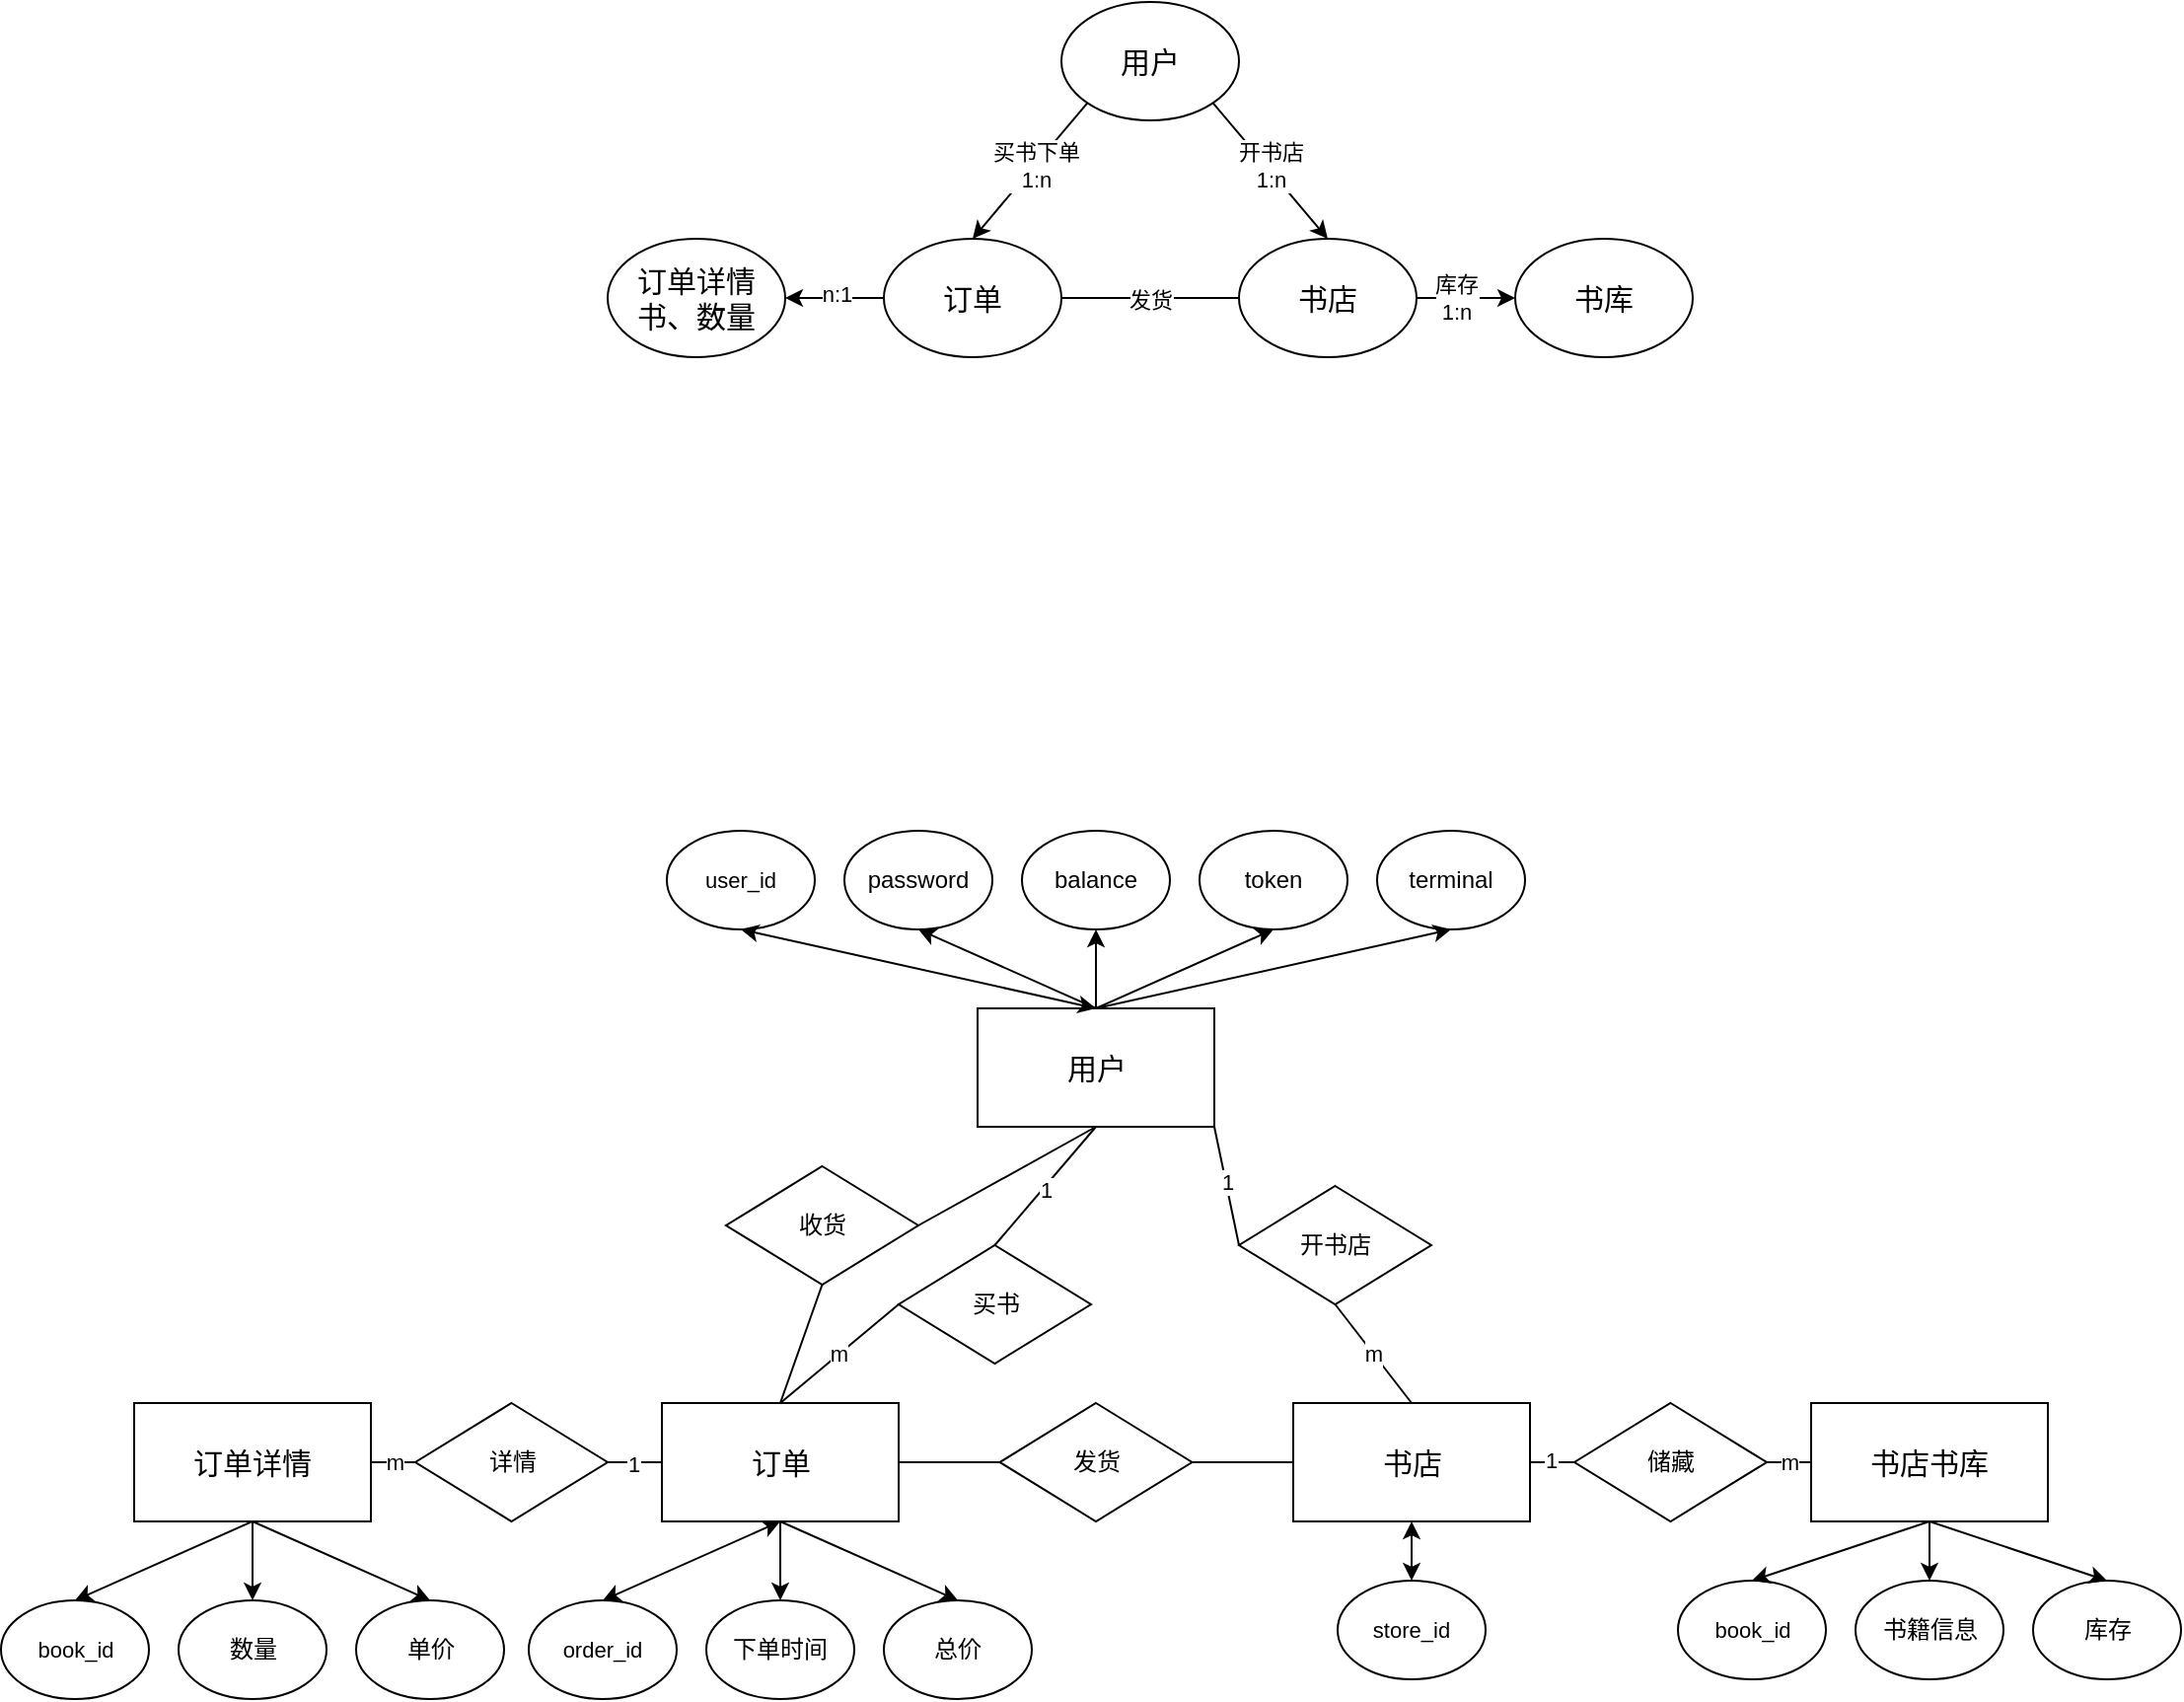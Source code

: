 <mxfile version="21.0.6" type="device"><diagram name="第 1 页" id="1q2_52crhX36XQ50tckg"><mxGraphModel dx="2020" dy="686" grid="1" gridSize="10" guides="1" tooltips="1" connect="1" arrows="1" fold="1" page="1" pageScale="1" pageWidth="827" pageHeight="1169" math="0" shadow="0"><root><mxCell id="0"/><mxCell id="1" parent="0"/><mxCell id="-eVfaC-5DzN2RckEZ44f-1" value="&lt;font style=&quot;font-size: 15px;&quot;&gt;用户&lt;/font&gt;" style="ellipse;whiteSpace=wrap;html=1;" vertex="1" parent="1"><mxGeometry x="320" y="170" width="90" height="60" as="geometry"/></mxCell><mxCell id="-eVfaC-5DzN2RckEZ44f-3" value="&lt;font style=&quot;font-size: 15px;&quot;&gt;书店&lt;/font&gt;" style="ellipse;whiteSpace=wrap;html=1;" vertex="1" parent="1"><mxGeometry x="410" y="290" width="90" height="60" as="geometry"/></mxCell><mxCell id="-eVfaC-5DzN2RckEZ44f-4" value="&lt;font style=&quot;font-size: 15px;&quot;&gt;订单&lt;/font&gt;" style="ellipse;whiteSpace=wrap;html=1;" vertex="1" parent="1"><mxGeometry x="230" y="290" width="90" height="60" as="geometry"/></mxCell><mxCell id="-eVfaC-5DzN2RckEZ44f-5" value="" style="endArrow=classic;html=1;rounded=0;exitX=1;exitY=1;exitDx=0;exitDy=0;entryX=0.5;entryY=0;entryDx=0;entryDy=0;" edge="1" parent="1" source="-eVfaC-5DzN2RckEZ44f-1" target="-eVfaC-5DzN2RckEZ44f-3"><mxGeometry width="50" height="50" relative="1" as="geometry"><mxPoint x="370" y="290" as="sourcePoint"/><mxPoint x="420" y="240" as="targetPoint"/></mxGeometry></mxCell><mxCell id="-eVfaC-5DzN2RckEZ44f-6" value="开书店&lt;br&gt;1:n" style="edgeLabel;html=1;align=center;verticalAlign=middle;resizable=0;points=[];" vertex="1" connectable="0" parent="-eVfaC-5DzN2RckEZ44f-5"><mxGeometry x="-0.056" y="2" relative="1" as="geometry"><mxPoint as="offset"/></mxGeometry></mxCell><mxCell id="-eVfaC-5DzN2RckEZ44f-7" value="" style="endArrow=classic;html=1;rounded=0;exitX=0;exitY=1;exitDx=0;exitDy=0;entryX=0.5;entryY=0;entryDx=0;entryDy=0;" edge="1" parent="1" source="-eVfaC-5DzN2RckEZ44f-1" target="-eVfaC-5DzN2RckEZ44f-4"><mxGeometry width="50" height="50" relative="1" as="geometry"><mxPoint x="370" y="290" as="sourcePoint"/><mxPoint x="420" y="240" as="targetPoint"/></mxGeometry></mxCell><mxCell id="-eVfaC-5DzN2RckEZ44f-8" value="买书下单&lt;br&gt;1:n" style="edgeLabel;html=1;align=center;verticalAlign=middle;resizable=0;points=[];" vertex="1" connectable="0" parent="-eVfaC-5DzN2RckEZ44f-7"><mxGeometry x="-0.082" relative="1" as="geometry"><mxPoint as="offset"/></mxGeometry></mxCell><mxCell id="-eVfaC-5DzN2RckEZ44f-10" value="&lt;font style=&quot;font-size: 15px;&quot;&gt;书库&lt;br&gt;&lt;/font&gt;" style="ellipse;whiteSpace=wrap;html=1;" vertex="1" parent="1"><mxGeometry x="550" y="290" width="90" height="60" as="geometry"/></mxCell><mxCell id="-eVfaC-5DzN2RckEZ44f-11" value="" style="endArrow=classic;html=1;rounded=0;exitX=1;exitY=0.5;exitDx=0;exitDy=0;entryX=0;entryY=0.5;entryDx=0;entryDy=0;" edge="1" parent="1" source="-eVfaC-5DzN2RckEZ44f-3" target="-eVfaC-5DzN2RckEZ44f-10"><mxGeometry width="50" height="50" relative="1" as="geometry"><mxPoint x="350" y="340" as="sourcePoint"/><mxPoint x="530" y="300" as="targetPoint"/></mxGeometry></mxCell><mxCell id="-eVfaC-5DzN2RckEZ44f-12" value="库存&lt;br&gt;1:n" style="edgeLabel;html=1;align=center;verticalAlign=middle;resizable=0;points=[];" vertex="1" connectable="0" parent="-eVfaC-5DzN2RckEZ44f-11"><mxGeometry x="0.068" relative="1" as="geometry"><mxPoint x="-7" as="offset"/></mxGeometry></mxCell><mxCell id="-eVfaC-5DzN2RckEZ44f-15" value="&lt;font style=&quot;font-size: 15px;&quot;&gt;订单详情&lt;br&gt;书、数量&lt;br&gt;&lt;/font&gt;" style="ellipse;whiteSpace=wrap;html=1;" vertex="1" parent="1"><mxGeometry x="90" y="290" width="90" height="60" as="geometry"/></mxCell><mxCell id="-eVfaC-5DzN2RckEZ44f-16" value="" style="endArrow=classic;html=1;rounded=0;exitX=0;exitY=0.5;exitDx=0;exitDy=0;entryX=1;entryY=0.5;entryDx=0;entryDy=0;" edge="1" parent="1" source="-eVfaC-5DzN2RckEZ44f-4" target="-eVfaC-5DzN2RckEZ44f-15"><mxGeometry width="50" height="50" relative="1" as="geometry"><mxPoint x="340" y="300" as="sourcePoint"/><mxPoint x="390" y="250" as="targetPoint"/></mxGeometry></mxCell><mxCell id="-eVfaC-5DzN2RckEZ44f-17" value="n:1" style="edgeLabel;html=1;align=center;verticalAlign=middle;resizable=0;points=[];" vertex="1" connectable="0" parent="-eVfaC-5DzN2RckEZ44f-16"><mxGeometry x="-0.038" y="-2" relative="1" as="geometry"><mxPoint as="offset"/></mxGeometry></mxCell><mxCell id="-eVfaC-5DzN2RckEZ44f-20" value="" style="endArrow=none;html=1;rounded=0;exitX=1;exitY=0.5;exitDx=0;exitDy=0;entryX=0;entryY=0.5;entryDx=0;entryDy=0;" edge="1" parent="1" source="-eVfaC-5DzN2RckEZ44f-4" target="-eVfaC-5DzN2RckEZ44f-3"><mxGeometry width="50" height="50" relative="1" as="geometry"><mxPoint x="340" y="300" as="sourcePoint"/><mxPoint x="390" y="250" as="targetPoint"/></mxGeometry></mxCell><mxCell id="-eVfaC-5DzN2RckEZ44f-22" value="发货" style="edgeLabel;html=1;align=center;verticalAlign=middle;resizable=0;points=[];" vertex="1" connectable="0" parent="-eVfaC-5DzN2RckEZ44f-20"><mxGeometry x="0.005" y="-1" relative="1" as="geometry"><mxPoint as="offset"/></mxGeometry></mxCell><mxCell id="-eVfaC-5DzN2RckEZ44f-23" value="&lt;font style=&quot;font-size: 15px;&quot;&gt;用户&lt;/font&gt;" style="rounded=0;whiteSpace=wrap;html=1;" vertex="1" parent="1"><mxGeometry x="277.5" y="680" width="120" height="60" as="geometry"/></mxCell><mxCell id="-eVfaC-5DzN2RckEZ44f-24" value="&lt;font style=&quot;font-size: 15px;&quot;&gt;订单&lt;/font&gt;" style="rounded=0;whiteSpace=wrap;html=1;" vertex="1" parent="1"><mxGeometry x="117.5" y="880" width="120" height="60" as="geometry"/></mxCell><mxCell id="-eVfaC-5DzN2RckEZ44f-25" value="&lt;font style=&quot;font-size: 15px;&quot;&gt;书店&lt;/font&gt;" style="rounded=0;whiteSpace=wrap;html=1;" vertex="1" parent="1"><mxGeometry x="437.5" y="880" width="120" height="60" as="geometry"/></mxCell><mxCell id="-eVfaC-5DzN2RckEZ44f-26" value="&lt;font style=&quot;font-size: 11px;&quot;&gt;user_id&lt;/font&gt;" style="ellipse;whiteSpace=wrap;html=1;" vertex="1" parent="1"><mxGeometry x="120" y="590" width="75" height="50" as="geometry"/></mxCell><mxCell id="-eVfaC-5DzN2RckEZ44f-27" value="password" style="ellipse;whiteSpace=wrap;html=1;" vertex="1" parent="1"><mxGeometry x="210" y="590" width="75" height="50" as="geometry"/></mxCell><mxCell id="-eVfaC-5DzN2RckEZ44f-28" value="balance" style="ellipse;whiteSpace=wrap;html=1;" vertex="1" parent="1"><mxGeometry x="300" y="590" width="75" height="50" as="geometry"/></mxCell><mxCell id="-eVfaC-5DzN2RckEZ44f-30" value="token" style="ellipse;whiteSpace=wrap;html=1;" vertex="1" parent="1"><mxGeometry x="390" y="590" width="75" height="50" as="geometry"/></mxCell><mxCell id="-eVfaC-5DzN2RckEZ44f-31" value="terminal" style="ellipse;whiteSpace=wrap;html=1;" vertex="1" parent="1"><mxGeometry x="480" y="590" width="75" height="50" as="geometry"/></mxCell><mxCell id="-eVfaC-5DzN2RckEZ44f-32" value="" style="endArrow=classic;startArrow=classic;html=1;rounded=0;exitX=0.5;exitY=1;exitDx=0;exitDy=0;entryX=0.5;entryY=0;entryDx=0;entryDy=0;" edge="1" parent="1" source="-eVfaC-5DzN2RckEZ44f-26" target="-eVfaC-5DzN2RckEZ44f-23"><mxGeometry width="50" height="50" relative="1" as="geometry"><mxPoint x="297.5" y="700" as="sourcePoint"/><mxPoint x="277.5" y="680" as="targetPoint"/></mxGeometry></mxCell><mxCell id="-eVfaC-5DzN2RckEZ44f-33" value="" style="endArrow=classic;html=1;rounded=0;exitX=0.5;exitY=0;exitDx=0;exitDy=0;entryX=0.5;entryY=1;entryDx=0;entryDy=0;" edge="1" parent="1" source="-eVfaC-5DzN2RckEZ44f-23" target="-eVfaC-5DzN2RckEZ44f-27"><mxGeometry width="50" height="50" relative="1" as="geometry"><mxPoint x="297.5" y="700" as="sourcePoint"/><mxPoint x="347.5" y="650" as="targetPoint"/></mxGeometry></mxCell><mxCell id="-eVfaC-5DzN2RckEZ44f-34" value="" style="endArrow=classic;html=1;rounded=0;exitX=0.5;exitY=0;exitDx=0;exitDy=0;entryX=0.5;entryY=1;entryDx=0;entryDy=0;" edge="1" parent="1" source="-eVfaC-5DzN2RckEZ44f-23" target="-eVfaC-5DzN2RckEZ44f-28"><mxGeometry width="50" height="50" relative="1" as="geometry"><mxPoint x="297.5" y="700" as="sourcePoint"/><mxPoint x="347.5" y="650" as="targetPoint"/></mxGeometry></mxCell><mxCell id="-eVfaC-5DzN2RckEZ44f-35" value="" style="endArrow=classic;html=1;rounded=0;exitX=0.5;exitY=0;exitDx=0;exitDy=0;entryX=0.5;entryY=1;entryDx=0;entryDy=0;" edge="1" parent="1" source="-eVfaC-5DzN2RckEZ44f-23" target="-eVfaC-5DzN2RckEZ44f-30"><mxGeometry width="50" height="50" relative="1" as="geometry"><mxPoint x="297.5" y="700" as="sourcePoint"/><mxPoint x="347.5" y="650" as="targetPoint"/></mxGeometry></mxCell><mxCell id="-eVfaC-5DzN2RckEZ44f-36" value="" style="endArrow=classic;html=1;rounded=0;entryX=0.5;entryY=1;entryDx=0;entryDy=0;" edge="1" parent="1" target="-eVfaC-5DzN2RckEZ44f-31"><mxGeometry width="50" height="50" relative="1" as="geometry"><mxPoint x="337.5" y="680" as="sourcePoint"/><mxPoint x="347.5" y="650" as="targetPoint"/></mxGeometry></mxCell><mxCell id="-eVfaC-5DzN2RckEZ44f-37" value="买书" style="rhombus;whiteSpace=wrap;html=1;" vertex="1" parent="1"><mxGeometry x="237.5" y="800" width="97.5" height="60" as="geometry"/></mxCell><mxCell id="-eVfaC-5DzN2RckEZ44f-38" value="" style="endArrow=none;html=1;rounded=0;exitX=0.5;exitY=0;exitDx=0;exitDy=0;entryX=0.5;entryY=1;entryDx=0;entryDy=0;" edge="1" parent="1" source="-eVfaC-5DzN2RckEZ44f-37" target="-eVfaC-5DzN2RckEZ44f-23"><mxGeometry width="50" height="50" relative="1" as="geometry"><mxPoint x="297.5" y="770" as="sourcePoint"/><mxPoint x="347.5" y="720" as="targetPoint"/></mxGeometry></mxCell><mxCell id="-eVfaC-5DzN2RckEZ44f-40" value="1" style="edgeLabel;html=1;align=center;verticalAlign=middle;resizable=0;points=[];" vertex="1" connectable="0" parent="-eVfaC-5DzN2RckEZ44f-38"><mxGeometry x="-0.035" y="-1" relative="1" as="geometry"><mxPoint as="offset"/></mxGeometry></mxCell><mxCell id="-eVfaC-5DzN2RckEZ44f-39" value="" style="endArrow=none;html=1;rounded=0;entryX=0;entryY=0.5;entryDx=0;entryDy=0;exitX=0.5;exitY=0;exitDx=0;exitDy=0;" edge="1" parent="1" source="-eVfaC-5DzN2RckEZ44f-24" target="-eVfaC-5DzN2RckEZ44f-37"><mxGeometry width="50" height="50" relative="1" as="geometry"><mxPoint x="297.5" y="770" as="sourcePoint"/><mxPoint x="347.5" y="720" as="targetPoint"/></mxGeometry></mxCell><mxCell id="-eVfaC-5DzN2RckEZ44f-41" value="m" style="edgeLabel;html=1;align=center;verticalAlign=middle;resizable=0;points=[];" vertex="1" connectable="0" parent="-eVfaC-5DzN2RckEZ44f-39"><mxGeometry x="-0.009" y="1" relative="1" as="geometry"><mxPoint as="offset"/></mxGeometry></mxCell><mxCell id="-eVfaC-5DzN2RckEZ44f-43" value="&lt;font style=&quot;font-size: 11px;&quot;&gt;order_id&lt;/font&gt;" style="ellipse;whiteSpace=wrap;html=1;" vertex="1" parent="1"><mxGeometry x="50" y="980" width="75" height="50" as="geometry"/></mxCell><mxCell id="-eVfaC-5DzN2RckEZ44f-44" value="下单时间" style="ellipse;whiteSpace=wrap;html=1;" vertex="1" parent="1"><mxGeometry x="140" y="980" width="75" height="50" as="geometry"/></mxCell><mxCell id="-eVfaC-5DzN2RckEZ44f-45" value="总价" style="ellipse;whiteSpace=wrap;html=1;" vertex="1" parent="1"><mxGeometry x="230" y="980" width="75" height="50" as="geometry"/></mxCell><mxCell id="-eVfaC-5DzN2RckEZ44f-48" value="" style="endArrow=classic;html=1;rounded=0;exitX=0.5;exitY=1;exitDx=0;exitDy=0;entryX=0.5;entryY=0;entryDx=0;entryDy=0;" edge="1" parent="1" source="-eVfaC-5DzN2RckEZ44f-24" target="-eVfaC-5DzN2RckEZ44f-44"><mxGeometry width="50" height="50" relative="1" as="geometry"><mxPoint x="287.5" y="950" as="sourcePoint"/><mxPoint x="337.5" y="900" as="targetPoint"/></mxGeometry></mxCell><mxCell id="-eVfaC-5DzN2RckEZ44f-49" value="" style="endArrow=classic;startArrow=classic;html=1;rounded=0;exitX=0.5;exitY=0;exitDx=0;exitDy=0;entryX=0.5;entryY=1;entryDx=0;entryDy=0;" edge="1" parent="1" source="-eVfaC-5DzN2RckEZ44f-43" target="-eVfaC-5DzN2RckEZ44f-24"><mxGeometry width="50" height="50" relative="1" as="geometry"><mxPoint x="287.5" y="950" as="sourcePoint"/><mxPoint x="337.5" y="900" as="targetPoint"/></mxGeometry></mxCell><mxCell id="-eVfaC-5DzN2RckEZ44f-50" value="" style="endArrow=classic;html=1;rounded=0;entryX=0.5;entryY=0;entryDx=0;entryDy=0;" edge="1" parent="1" target="-eVfaC-5DzN2RckEZ44f-45"><mxGeometry width="50" height="50" relative="1" as="geometry"><mxPoint x="177.5" y="940" as="sourcePoint"/><mxPoint x="337.5" y="900" as="targetPoint"/></mxGeometry></mxCell><mxCell id="-eVfaC-5DzN2RckEZ44f-51" value="开书店" style="rhombus;whiteSpace=wrap;html=1;" vertex="1" parent="1"><mxGeometry x="410" y="770" width="97.5" height="60" as="geometry"/></mxCell><mxCell id="-eVfaC-5DzN2RckEZ44f-52" value="" style="endArrow=none;html=1;rounded=0;entryX=1;entryY=1;entryDx=0;entryDy=0;exitX=0;exitY=0.5;exitDx=0;exitDy=0;" edge="1" parent="1" source="-eVfaC-5DzN2RckEZ44f-51" target="-eVfaC-5DzN2RckEZ44f-23"><mxGeometry width="50" height="50" relative="1" as="geometry"><mxPoint x="287.5" y="900" as="sourcePoint"/><mxPoint x="337.5" y="850" as="targetPoint"/></mxGeometry></mxCell><mxCell id="-eVfaC-5DzN2RckEZ44f-54" value="1" style="edgeLabel;html=1;align=center;verticalAlign=middle;resizable=0;points=[];" vertex="1" connectable="0" parent="-eVfaC-5DzN2RckEZ44f-52"><mxGeometry x="0.071" relative="1" as="geometry"><mxPoint as="offset"/></mxGeometry></mxCell><mxCell id="-eVfaC-5DzN2RckEZ44f-55" value="m" style="endArrow=none;html=1;rounded=0;entryX=0.5;entryY=1;entryDx=0;entryDy=0;exitX=0.5;exitY=0;exitDx=0;exitDy=0;" edge="1" parent="1" source="-eVfaC-5DzN2RckEZ44f-25" target="-eVfaC-5DzN2RckEZ44f-51"><mxGeometry width="50" height="50" relative="1" as="geometry"><mxPoint x="287.5" y="900" as="sourcePoint"/><mxPoint x="337.5" y="850" as="targetPoint"/></mxGeometry></mxCell><mxCell id="-eVfaC-5DzN2RckEZ44f-56" value="&lt;font style=&quot;font-size: 11px;&quot;&gt;store_id&lt;/font&gt;" style="ellipse;whiteSpace=wrap;html=1;" vertex="1" parent="1"><mxGeometry x="460" y="970" width="75" height="50" as="geometry"/></mxCell><mxCell id="-eVfaC-5DzN2RckEZ44f-59" value="" style="endArrow=classic;startArrow=classic;html=1;rounded=0;entryX=0.5;entryY=1;entryDx=0;entryDy=0;exitX=0.5;exitY=0;exitDx=0;exitDy=0;" edge="1" parent="1" source="-eVfaC-5DzN2RckEZ44f-56" target="-eVfaC-5DzN2RckEZ44f-25"><mxGeometry width="50" height="50" relative="1" as="geometry"><mxPoint x="327.5" y="920" as="sourcePoint"/><mxPoint x="377.5" y="870" as="targetPoint"/></mxGeometry></mxCell><mxCell id="-eVfaC-5DzN2RckEZ44f-60" value="&lt;font style=&quot;font-size: 15px;&quot;&gt;书店书库&lt;/font&gt;" style="rounded=0;whiteSpace=wrap;html=1;" vertex="1" parent="1"><mxGeometry x="700" y="880" width="120" height="60" as="geometry"/></mxCell><mxCell id="-eVfaC-5DzN2RckEZ44f-61" value="储藏" style="rhombus;whiteSpace=wrap;html=1;" vertex="1" parent="1"><mxGeometry x="580" y="880" width="97.5" height="60" as="geometry"/></mxCell><mxCell id="-eVfaC-5DzN2RckEZ44f-62" value="" style="endArrow=none;html=1;rounded=0;exitX=1;exitY=0.5;exitDx=0;exitDy=0;entryX=0;entryY=0.5;entryDx=0;entryDy=0;" edge="1" parent="1" source="-eVfaC-5DzN2RckEZ44f-25" target="-eVfaC-5DzN2RckEZ44f-61"><mxGeometry width="50" height="50" relative="1" as="geometry"><mxPoint x="520" y="890" as="sourcePoint"/><mxPoint x="570" y="840" as="targetPoint"/></mxGeometry></mxCell><mxCell id="-eVfaC-5DzN2RckEZ44f-64" value="1" style="edgeLabel;html=1;align=center;verticalAlign=middle;resizable=0;points=[];" vertex="1" connectable="0" parent="-eVfaC-5DzN2RckEZ44f-62"><mxGeometry x="-0.084" y="1" relative="1" as="geometry"><mxPoint as="offset"/></mxGeometry></mxCell><mxCell id="-eVfaC-5DzN2RckEZ44f-63" value="m" style="endArrow=none;html=1;rounded=0;exitX=1;exitY=0.5;exitDx=0;exitDy=0;entryX=0;entryY=0.5;entryDx=0;entryDy=0;" edge="1" parent="1" source="-eVfaC-5DzN2RckEZ44f-61" target="-eVfaC-5DzN2RckEZ44f-60"><mxGeometry width="50" height="50" relative="1" as="geometry"><mxPoint x="520" y="920" as="sourcePoint"/><mxPoint x="570" y="870" as="targetPoint"/></mxGeometry></mxCell><mxCell id="-eVfaC-5DzN2RckEZ44f-65" value="&lt;font style=&quot;font-size: 11px;&quot;&gt;book_id&lt;/font&gt;" style="ellipse;whiteSpace=wrap;html=1;" vertex="1" parent="1"><mxGeometry x="632.5" y="970" width="75" height="50" as="geometry"/></mxCell><mxCell id="-eVfaC-5DzN2RckEZ44f-66" value="书籍信息" style="ellipse;whiteSpace=wrap;html=1;" vertex="1" parent="1"><mxGeometry x="722.5" y="970" width="75" height="50" as="geometry"/></mxCell><mxCell id="-eVfaC-5DzN2RckEZ44f-67" value="库存" style="ellipse;whiteSpace=wrap;html=1;" vertex="1" parent="1"><mxGeometry x="812.5" y="970" width="75" height="50" as="geometry"/></mxCell><mxCell id="-eVfaC-5DzN2RckEZ44f-69" value="" style="endArrow=classic;html=1;rounded=0;exitX=0.5;exitY=1;exitDx=0;exitDy=0;entryX=0.5;entryY=0;entryDx=0;entryDy=0;" edge="1" parent="1" source="-eVfaC-5DzN2RckEZ44f-60" target="-eVfaC-5DzN2RckEZ44f-66"><mxGeometry width="50" height="50" relative="1" as="geometry"><mxPoint x="640" y="930" as="sourcePoint"/><mxPoint x="690" y="880" as="targetPoint"/></mxGeometry></mxCell><mxCell id="-eVfaC-5DzN2RckEZ44f-71" value="" style="endArrow=classic;html=1;rounded=0;exitX=0.5;exitY=1;exitDx=0;exitDy=0;entryX=0.5;entryY=0;entryDx=0;entryDy=0;" edge="1" parent="1" source="-eVfaC-5DzN2RckEZ44f-60" target="-eVfaC-5DzN2RckEZ44f-67"><mxGeometry width="50" height="50" relative="1" as="geometry"><mxPoint x="640" y="930" as="sourcePoint"/><mxPoint x="690" y="880" as="targetPoint"/></mxGeometry></mxCell><mxCell id="-eVfaC-5DzN2RckEZ44f-72" value="&lt;font style=&quot;font-size: 15px;&quot;&gt;订单详情&lt;/font&gt;" style="rounded=0;whiteSpace=wrap;html=1;" vertex="1" parent="1"><mxGeometry x="-150" y="880" width="120" height="60" as="geometry"/></mxCell><mxCell id="-eVfaC-5DzN2RckEZ44f-75" value="详情" style="rhombus;whiteSpace=wrap;html=1;" vertex="1" parent="1"><mxGeometry x="-7.5" y="880" width="97.5" height="60" as="geometry"/></mxCell><mxCell id="-eVfaC-5DzN2RckEZ44f-76" value="m" style="endArrow=none;html=1;rounded=0;exitX=1;exitY=0.5;exitDx=0;exitDy=0;entryX=0;entryY=0.5;entryDx=0;entryDy=0;" edge="1" parent="1" source="-eVfaC-5DzN2RckEZ44f-72" target="-eVfaC-5DzN2RckEZ44f-75"><mxGeometry width="50" height="50" relative="1" as="geometry"><mxPoint x="130" y="910" as="sourcePoint"/><mxPoint x="180" y="860" as="targetPoint"/></mxGeometry></mxCell><mxCell id="-eVfaC-5DzN2RckEZ44f-77" value="" style="endArrow=none;html=1;rounded=0;exitX=1;exitY=0.5;exitDx=0;exitDy=0;entryX=0;entryY=0.5;entryDx=0;entryDy=0;" edge="1" parent="1" source="-eVfaC-5DzN2RckEZ44f-75" target="-eVfaC-5DzN2RckEZ44f-24"><mxGeometry width="50" height="50" relative="1" as="geometry"><mxPoint x="130" y="910" as="sourcePoint"/><mxPoint x="180" y="860" as="targetPoint"/></mxGeometry></mxCell><mxCell id="-eVfaC-5DzN2RckEZ44f-83" value="1" style="edgeLabel;html=1;align=center;verticalAlign=middle;resizable=0;points=[];" vertex="1" connectable="0" parent="-eVfaC-5DzN2RckEZ44f-77"><mxGeometry x="-0.04" y="-1" relative="1" as="geometry"><mxPoint as="offset"/></mxGeometry></mxCell><mxCell id="-eVfaC-5DzN2RckEZ44f-79" value="&lt;font style=&quot;font-size: 11px;&quot;&gt;book_id&lt;br&gt;&lt;/font&gt;" style="ellipse;whiteSpace=wrap;html=1;" vertex="1" parent="1"><mxGeometry x="-217.5" y="980" width="75" height="50" as="geometry"/></mxCell><mxCell id="-eVfaC-5DzN2RckEZ44f-80" value="数量" style="ellipse;whiteSpace=wrap;html=1;" vertex="1" parent="1"><mxGeometry x="-127.5" y="980" width="75" height="50" as="geometry"/></mxCell><mxCell id="-eVfaC-5DzN2RckEZ44f-81" value="单价" style="ellipse;whiteSpace=wrap;html=1;" vertex="1" parent="1"><mxGeometry x="-37.5" y="980" width="75" height="50" as="geometry"/></mxCell><mxCell id="-eVfaC-5DzN2RckEZ44f-84" value="" style="endArrow=classic;html=1;rounded=0;exitX=0.5;exitY=1;exitDx=0;exitDy=0;entryX=0.5;entryY=0;entryDx=0;entryDy=0;" edge="1" parent="1" source="-eVfaC-5DzN2RckEZ44f-60" target="-eVfaC-5DzN2RckEZ44f-65"><mxGeometry width="50" height="50" relative="1" as="geometry"><mxPoint x="490" y="880" as="sourcePoint"/><mxPoint x="540" y="830" as="targetPoint"/></mxGeometry></mxCell><mxCell id="-eVfaC-5DzN2RckEZ44f-85" value="" style="endArrow=classic;html=1;rounded=0;exitX=0.5;exitY=1;exitDx=0;exitDy=0;entryX=0.5;entryY=0;entryDx=0;entryDy=0;" edge="1" parent="1" source="-eVfaC-5DzN2RckEZ44f-72" target="-eVfaC-5DzN2RckEZ44f-79"><mxGeometry width="50" height="50" relative="1" as="geometry"><mxPoint x="30" y="960" as="sourcePoint"/><mxPoint x="80" y="910" as="targetPoint"/></mxGeometry></mxCell><mxCell id="-eVfaC-5DzN2RckEZ44f-86" value="" style="endArrow=classic;html=1;rounded=0;exitX=0.5;exitY=1;exitDx=0;exitDy=0;entryX=0.5;entryY=0;entryDx=0;entryDy=0;" edge="1" parent="1" source="-eVfaC-5DzN2RckEZ44f-72" target="-eVfaC-5DzN2RckEZ44f-80"><mxGeometry width="50" height="50" relative="1" as="geometry"><mxPoint x="-80" y="950" as="sourcePoint"/><mxPoint x="-170" y="990" as="targetPoint"/></mxGeometry></mxCell><mxCell id="-eVfaC-5DzN2RckEZ44f-87" value="" style="endArrow=classic;html=1;rounded=0;entryX=0.5;entryY=0;entryDx=0;entryDy=0;" edge="1" parent="1" target="-eVfaC-5DzN2RckEZ44f-81"><mxGeometry width="50" height="50" relative="1" as="geometry"><mxPoint x="-90" y="940" as="sourcePoint"/><mxPoint x="80" y="910" as="targetPoint"/></mxGeometry></mxCell><mxCell id="-eVfaC-5DzN2RckEZ44f-88" value="收货" style="rhombus;whiteSpace=wrap;html=1;" vertex="1" parent="1"><mxGeometry x="150" y="760" width="97.5" height="60" as="geometry"/></mxCell><mxCell id="-eVfaC-5DzN2RckEZ44f-89" value="" style="endArrow=none;html=1;rounded=0;exitX=1;exitY=0.5;exitDx=0;exitDy=0;entryX=0.5;entryY=1;entryDx=0;entryDy=0;" edge="1" parent="1" source="-eVfaC-5DzN2RckEZ44f-88" target="-eVfaC-5DzN2RckEZ44f-23"><mxGeometry width="50" height="50" relative="1" as="geometry"><mxPoint x="320" y="900" as="sourcePoint"/><mxPoint x="370" y="850" as="targetPoint"/></mxGeometry></mxCell><mxCell id="-eVfaC-5DzN2RckEZ44f-90" value="" style="endArrow=none;html=1;rounded=0;entryX=0.5;entryY=1;entryDx=0;entryDy=0;exitX=0.5;exitY=0;exitDx=0;exitDy=0;" edge="1" parent="1" source="-eVfaC-5DzN2RckEZ44f-24" target="-eVfaC-5DzN2RckEZ44f-88"><mxGeometry width="50" height="50" relative="1" as="geometry"><mxPoint x="360" y="920" as="sourcePoint"/><mxPoint x="370" y="850" as="targetPoint"/></mxGeometry></mxCell><mxCell id="-eVfaC-5DzN2RckEZ44f-91" value="发货" style="rhombus;whiteSpace=wrap;html=1;" vertex="1" parent="1"><mxGeometry x="288.75" y="880" width="97.5" height="60" as="geometry"/></mxCell><mxCell id="-eVfaC-5DzN2RckEZ44f-95" value="" style="endArrow=none;html=1;rounded=0;exitX=1;exitY=0.5;exitDx=0;exitDy=0;entryX=0;entryY=0.5;entryDx=0;entryDy=0;" edge="1" parent="1" source="-eVfaC-5DzN2RckEZ44f-24" target="-eVfaC-5DzN2RckEZ44f-91"><mxGeometry width="50" height="50" relative="1" as="geometry"><mxPoint x="280" y="910" as="sourcePoint"/><mxPoint x="330" y="860" as="targetPoint"/></mxGeometry></mxCell><mxCell id="-eVfaC-5DzN2RckEZ44f-96" value="" style="endArrow=none;html=1;rounded=0;entryX=0;entryY=0.5;entryDx=0;entryDy=0;exitX=1;exitY=0.5;exitDx=0;exitDy=0;" edge="1" parent="1" source="-eVfaC-5DzN2RckEZ44f-91" target="-eVfaC-5DzN2RckEZ44f-25"><mxGeometry width="50" height="50" relative="1" as="geometry"><mxPoint x="400" y="930" as="sourcePoint"/><mxPoint x="330" y="860" as="targetPoint"/></mxGeometry></mxCell></root></mxGraphModel></diagram></mxfile>